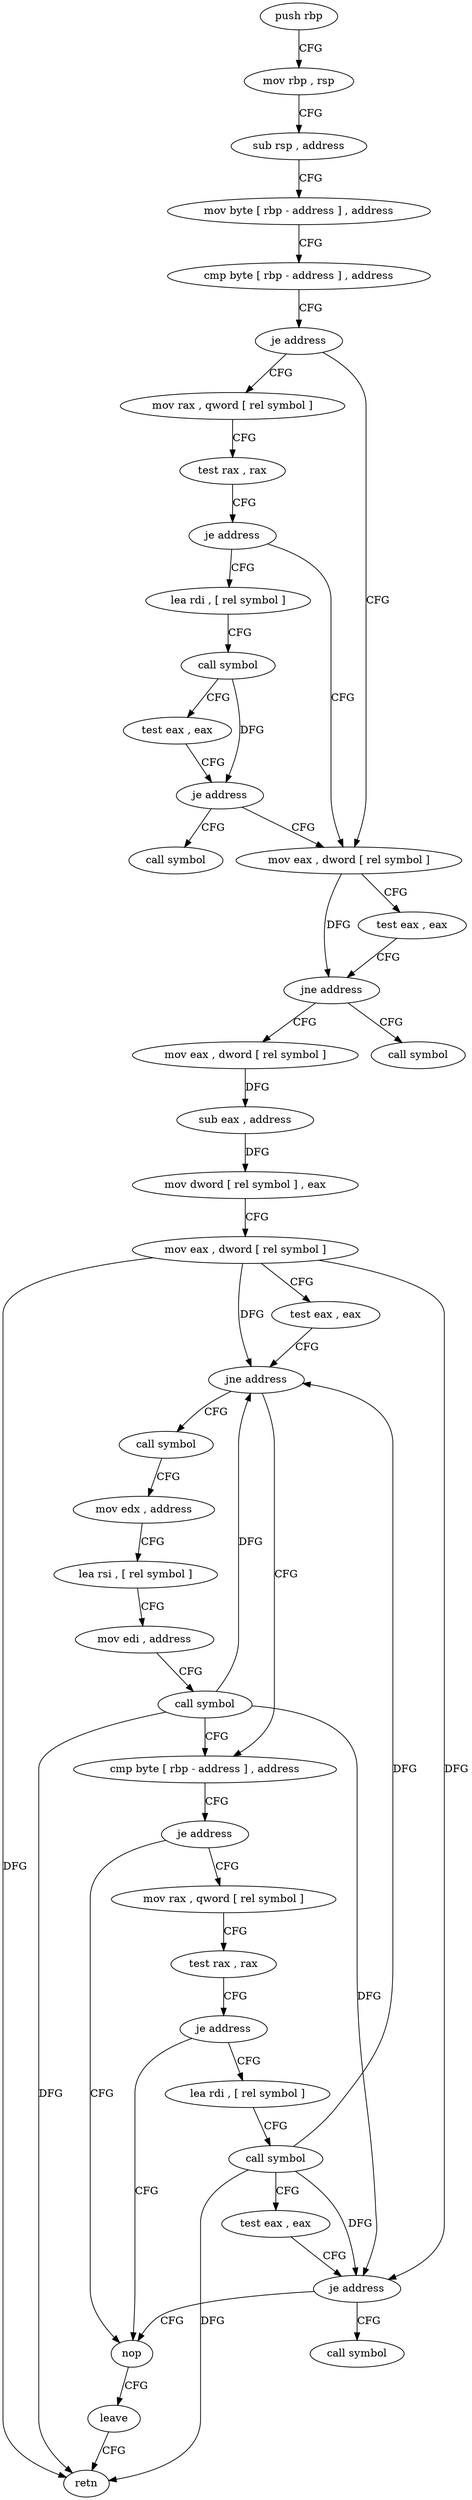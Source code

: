 digraph "func" {
"211919" [label = "push rbp" ]
"211920" [label = "mov rbp , rsp" ]
"211923" [label = "sub rsp , address" ]
"211927" [label = "mov byte [ rbp - address ] , address" ]
"211931" [label = "cmp byte [ rbp - address ] , address" ]
"211935" [label = "je address" ]
"211970" [label = "mov eax , dword [ rel symbol ]" ]
"211937" [label = "mov rax , qword [ rel symbol ]" ]
"211976" [label = "test eax , eax" ]
"211978" [label = "jne address" ]
"211985" [label = "mov eax , dword [ rel symbol ]" ]
"211980" [label = "call symbol" ]
"211944" [label = "test rax , rax" ]
"211947" [label = "je address" ]
"211949" [label = "lea rdi , [ rel symbol ]" ]
"211991" [label = "sub eax , address" ]
"211994" [label = "mov dword [ rel symbol ] , eax" ]
"212000" [label = "mov eax , dword [ rel symbol ]" ]
"212006" [label = "test eax , eax" ]
"212008" [label = "jne address" ]
"212037" [label = "cmp byte [ rbp - address ] , address" ]
"212010" [label = "call symbol" ]
"211956" [label = "call symbol" ]
"211961" [label = "test eax , eax" ]
"211963" [label = "je address" ]
"211965" [label = "call symbol" ]
"212041" [label = "je address" ]
"212076" [label = "nop" ]
"212043" [label = "mov rax , qword [ rel symbol ]" ]
"212015" [label = "mov edx , address" ]
"212020" [label = "lea rsi , [ rel symbol ]" ]
"212027" [label = "mov edi , address" ]
"212032" [label = "call symbol" ]
"212077" [label = "leave" ]
"212078" [label = "retn" ]
"212050" [label = "test rax , rax" ]
"212053" [label = "je address" ]
"212055" [label = "lea rdi , [ rel symbol ]" ]
"212062" [label = "call symbol" ]
"212067" [label = "test eax , eax" ]
"212069" [label = "je address" ]
"212071" [label = "call symbol" ]
"211919" -> "211920" [ label = "CFG" ]
"211920" -> "211923" [ label = "CFG" ]
"211923" -> "211927" [ label = "CFG" ]
"211927" -> "211931" [ label = "CFG" ]
"211931" -> "211935" [ label = "CFG" ]
"211935" -> "211970" [ label = "CFG" ]
"211935" -> "211937" [ label = "CFG" ]
"211970" -> "211976" [ label = "CFG" ]
"211970" -> "211978" [ label = "DFG" ]
"211937" -> "211944" [ label = "CFG" ]
"211976" -> "211978" [ label = "CFG" ]
"211978" -> "211985" [ label = "CFG" ]
"211978" -> "211980" [ label = "CFG" ]
"211985" -> "211991" [ label = "DFG" ]
"211944" -> "211947" [ label = "CFG" ]
"211947" -> "211970" [ label = "CFG" ]
"211947" -> "211949" [ label = "CFG" ]
"211949" -> "211956" [ label = "CFG" ]
"211991" -> "211994" [ label = "DFG" ]
"211994" -> "212000" [ label = "CFG" ]
"212000" -> "212006" [ label = "CFG" ]
"212000" -> "212008" [ label = "DFG" ]
"212000" -> "212078" [ label = "DFG" ]
"212000" -> "212069" [ label = "DFG" ]
"212006" -> "212008" [ label = "CFG" ]
"212008" -> "212037" [ label = "CFG" ]
"212008" -> "212010" [ label = "CFG" ]
"212037" -> "212041" [ label = "CFG" ]
"212010" -> "212015" [ label = "CFG" ]
"211956" -> "211961" [ label = "CFG" ]
"211956" -> "211963" [ label = "DFG" ]
"211961" -> "211963" [ label = "CFG" ]
"211963" -> "211970" [ label = "CFG" ]
"211963" -> "211965" [ label = "CFG" ]
"212041" -> "212076" [ label = "CFG" ]
"212041" -> "212043" [ label = "CFG" ]
"212076" -> "212077" [ label = "CFG" ]
"212043" -> "212050" [ label = "CFG" ]
"212015" -> "212020" [ label = "CFG" ]
"212020" -> "212027" [ label = "CFG" ]
"212027" -> "212032" [ label = "CFG" ]
"212032" -> "212037" [ label = "CFG" ]
"212032" -> "212008" [ label = "DFG" ]
"212032" -> "212078" [ label = "DFG" ]
"212032" -> "212069" [ label = "DFG" ]
"212077" -> "212078" [ label = "CFG" ]
"212050" -> "212053" [ label = "CFG" ]
"212053" -> "212076" [ label = "CFG" ]
"212053" -> "212055" [ label = "CFG" ]
"212055" -> "212062" [ label = "CFG" ]
"212062" -> "212067" [ label = "CFG" ]
"212062" -> "212008" [ label = "DFG" ]
"212062" -> "212078" [ label = "DFG" ]
"212062" -> "212069" [ label = "DFG" ]
"212067" -> "212069" [ label = "CFG" ]
"212069" -> "212076" [ label = "CFG" ]
"212069" -> "212071" [ label = "CFG" ]
}
